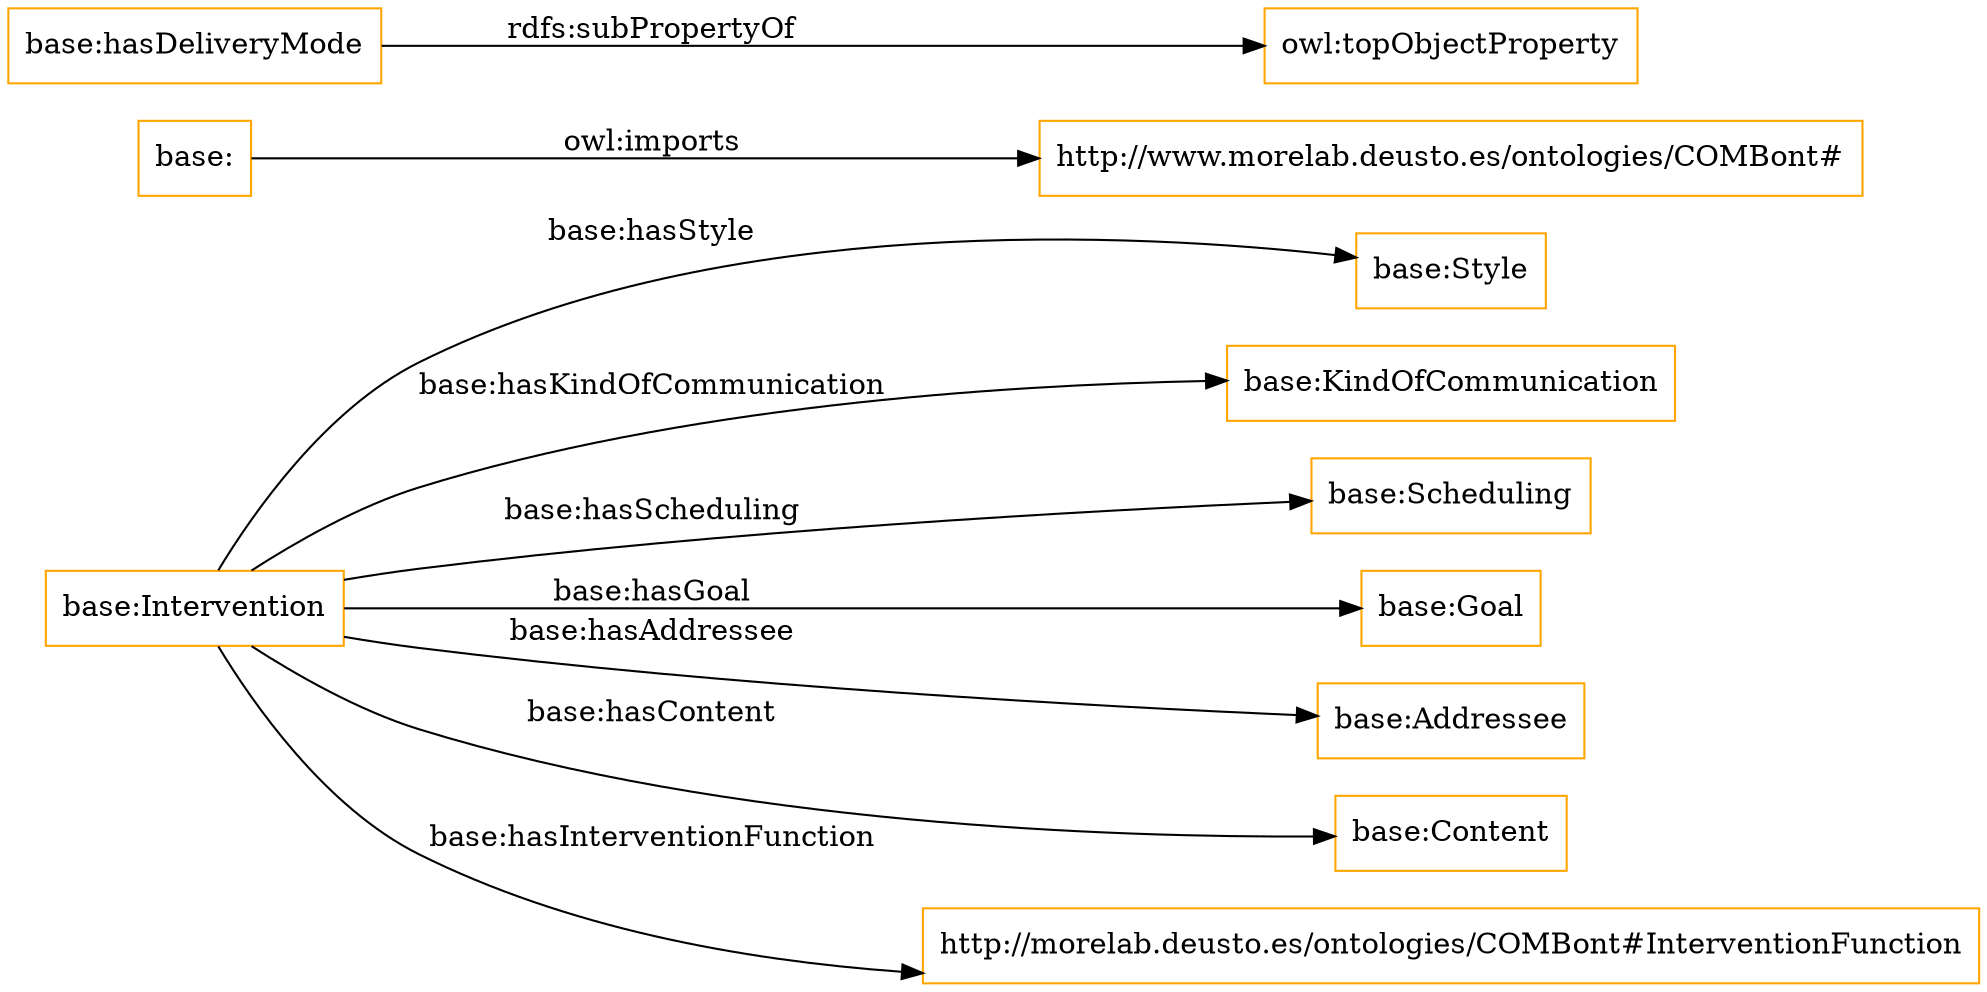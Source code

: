 digraph ar2dtool_diagram { 
rankdir=LR;
size="1501"
node [shape = rectangle, color="orange"]; "base:Style" "base:KindOfCommunication" "base:Scheduling" "base:Goal" "base:Addressee" "base:Intervention" "base:Content" ; /*classes style*/
	"base:" -> "http://www.morelab.deusto.es/ontologies/COMBont#" [ label = "owl:imports" ];
	"base:hasDeliveryMode" -> "owl:topObjectProperty" [ label = "rdfs:subPropertyOf" ];
	"base:Intervention" -> "base:Content" [ label = "base:hasContent" ];
	"base:Intervention" -> "base:Addressee" [ label = "base:hasAddressee" ];
	"base:Intervention" -> "base:Goal" [ label = "base:hasGoal" ];
	"base:Intervention" -> "base:Scheduling" [ label = "base:hasScheduling" ];
	"base:Intervention" -> "base:Style" [ label = "base:hasStyle" ];
	"base:Intervention" -> "http://morelab.deusto.es/ontologies/COMBont#InterventionFunction" [ label = "base:hasInterventionFunction" ];
	"base:Intervention" -> "base:KindOfCommunication" [ label = "base:hasKindOfCommunication" ];

}
